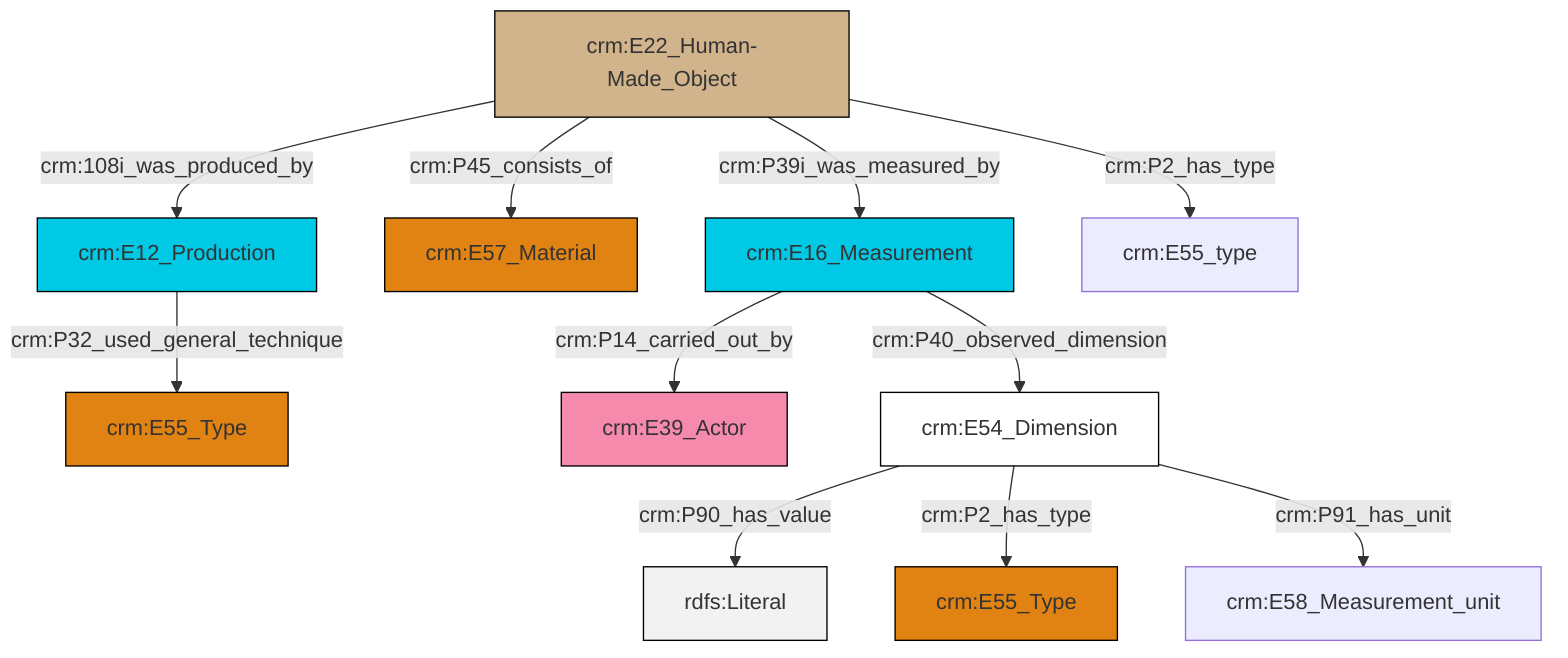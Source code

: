 graph TD
classDef Literal fill:#f2f2f2,stroke:#000000;
classDef CRM_Entity fill:#FFFFFF,stroke:#000000;
classDef Temporal_Entity fill:#00C9E6, stroke:#000000;
classDef Type fill:#E18312, stroke:#000000;
classDef Time-Span fill:#2C9C91, stroke:#000000;
classDef Appellation fill:#FFEB7F, stroke:#000000;
classDef Place fill:#008836, stroke:#000000;
classDef Persistent_Item fill:#B266B2, stroke:#000000;
classDef Conceptual_Object fill:#FFD700, stroke:#000000;
classDef Physical_Thing fill:#D2B48C, stroke:#000000;
classDef Actor fill:#f58aad, stroke:#000000;
classDef PC_Classes fill:#4ce600, stroke:#000000;
classDef Multi fill:#cccccc,stroke:#000000;

2["crm:E22_Human-Made_Object"]:::Physical_Thing -->|crm:P39i_was_measured_by| 3["crm:E16_Measurement"]:::Temporal_Entity
2["crm:E22_Human-Made_Object"]:::Physical_Thing -->|crm:P45_consists_of| 4["crm:E57_Material"]:::Type
2["crm:E22_Human-Made_Object"]:::Physical_Thing -->|crm:108i_was_produced_by| 5["crm:E12_Production"]:::Temporal_Entity
5["crm:E12_Production"]:::Temporal_Entity -->|crm:P32_used_general_technique| 0["crm:E55_Type"]:::Type
16["crm:E54_Dimension"]:::CRM_Entity -->|crm:P90_has_value| 17[rdfs:Literal]:::Literal
2["crm:E22_Human-Made_Object"]:::Physical_Thing -->|crm:P2_has_type| 10["crm:E55_type"]:::Default
16["crm:E54_Dimension"]:::CRM_Entity -->|crm:P2_has_type| 8["crm:E55_Type"]:::Type
3["crm:E16_Measurement"]:::Temporal_Entity -->|crm:P40_observed_dimension| 16["crm:E54_Dimension"]:::CRM_Entity
16["crm:E54_Dimension"]:::CRM_Entity -->|crm:P91_has_unit| 6["crm:E58_Measurement_unit"]:::Default
3["crm:E16_Measurement"]:::Temporal_Entity -->|crm:P14_carried_out_by| 12["crm:E39_Actor"]:::Actor